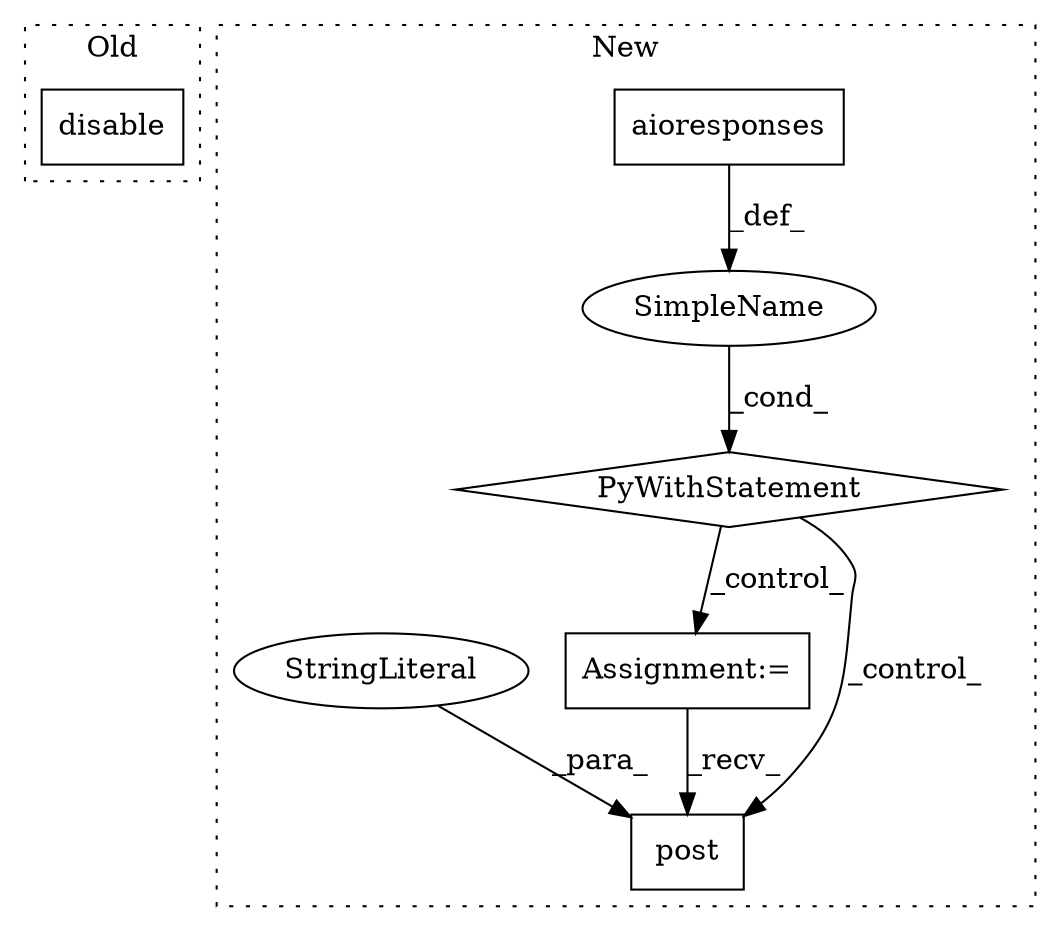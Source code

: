 digraph G {
subgraph cluster0 {
1 [label="disable" a="32" s="10023" l="9" shape="box"];
label = "Old";
style="dotted";
}
subgraph cluster1 {
2 [label="PyWithStatement" a="104" s="9795,9819" l="10,2" shape="diamond"];
3 [label="aioresponses" a="32" s="9805" l="14" shape="box"];
4 [label="SimpleName" a="42" s="" l="" shape="ellipse"];
5 [label="Assignment:=" a="7" s="9833" l="6" shape="box"];
6 [label="post" a="32" s="9854,9996" l="5,1" shape="box"];
7 [label="StringLiteral" a="45" s="9859" l="38" shape="ellipse"];
label = "New";
style="dotted";
}
2 -> 5 [label="_control_"];
2 -> 6 [label="_control_"];
3 -> 4 [label="_def_"];
4 -> 2 [label="_cond_"];
5 -> 6 [label="_recv_"];
7 -> 6 [label="_para_"];
}